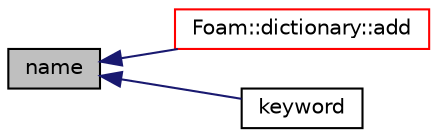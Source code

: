 digraph "name"
{
  bgcolor="transparent";
  edge [fontname="Helvetica",fontsize="10",labelfontname="Helvetica",labelfontsize="10"];
  node [fontname="Helvetica",fontsize="10",shape=record];
  rankdir="LR";
  Node5244 [label="name",height=0.2,width=0.4,color="black", fillcolor="grey75", style="filled", fontcolor="black"];
  Node5244 -> Node5245 [dir="back",color="midnightblue",fontsize="10",style="solid",fontname="Helvetica"];
  Node5245 [label="Foam::dictionary::add",height=0.2,width=0.4,color="red",URL="$a27129.html#ac2ddcab42322c8d8af5e5830ab4d431b",tooltip="Add a new entry. "];
  Node5244 -> Node10085 [dir="back",color="midnightblue",fontsize="10",style="solid",fontname="Helvetica"];
  Node10085 [label="keyword",height=0.2,width=0.4,color="black",URL="$a27137.html#ae274b9449f97ca8bb07d40745f985cfc",tooltip="Return non-const access to keyword. "];
}

